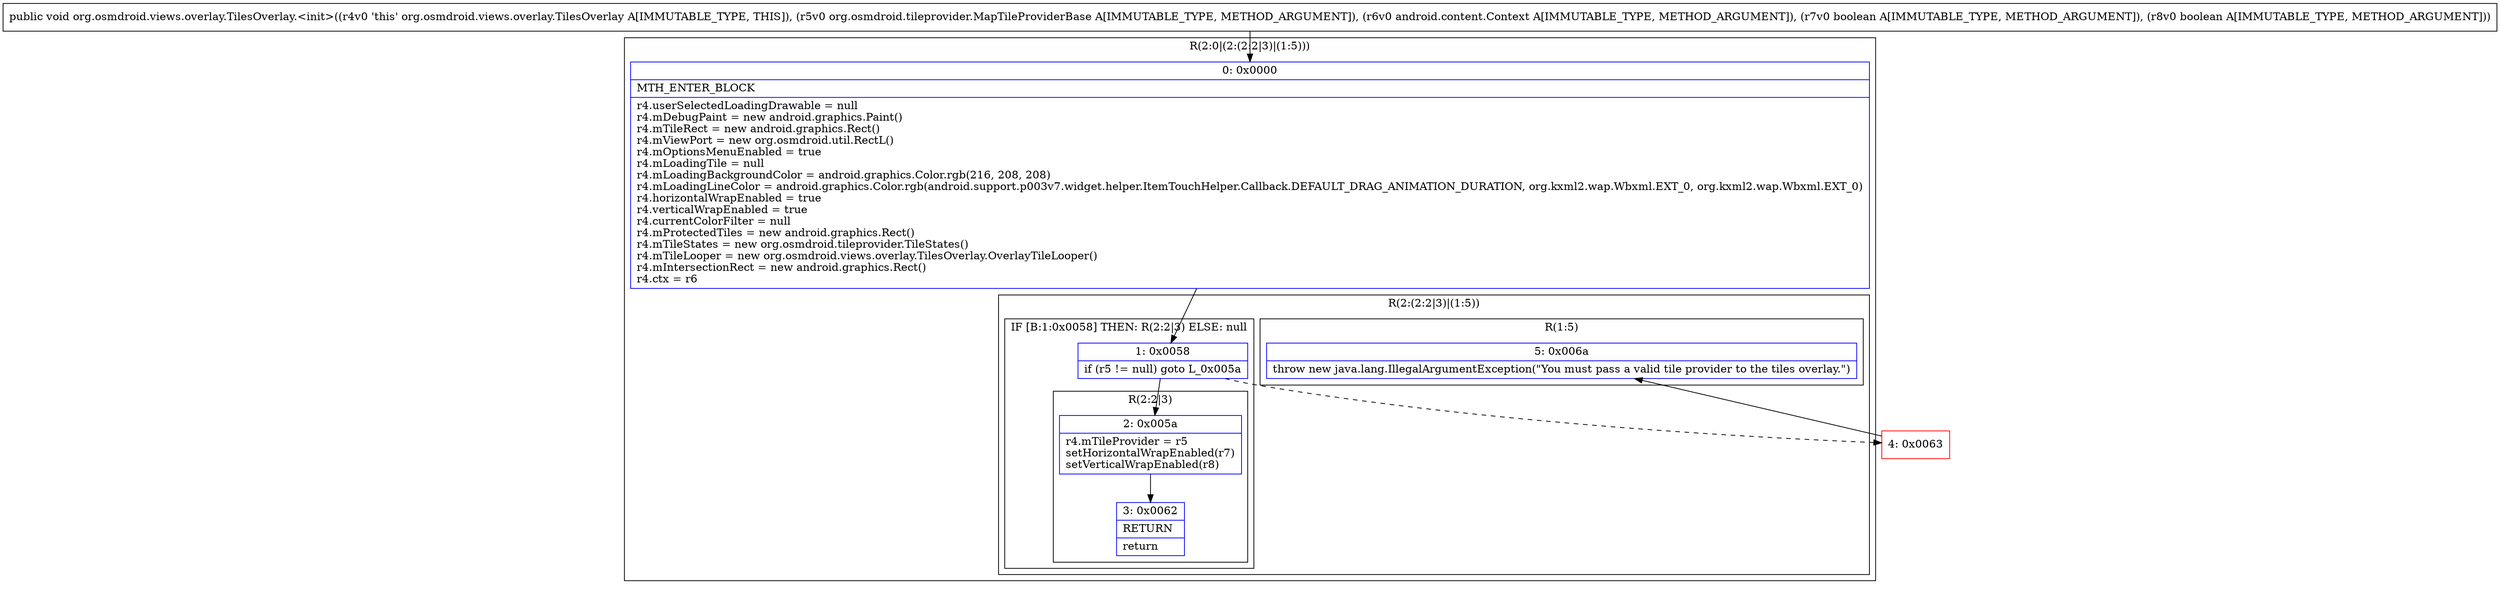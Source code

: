 digraph "CFG fororg.osmdroid.views.overlay.TilesOverlay.\<init\>(Lorg\/osmdroid\/tileprovider\/MapTileProviderBase;Landroid\/content\/Context;ZZ)V" {
subgraph cluster_Region_2042114147 {
label = "R(2:0|(2:(2:2|3)|(1:5)))";
node [shape=record,color=blue];
Node_0 [shape=record,label="{0\:\ 0x0000|MTH_ENTER_BLOCK\l|r4.userSelectedLoadingDrawable = null\lr4.mDebugPaint = new android.graphics.Paint()\lr4.mTileRect = new android.graphics.Rect()\lr4.mViewPort = new org.osmdroid.util.RectL()\lr4.mOptionsMenuEnabled = true\lr4.mLoadingTile = null\lr4.mLoadingBackgroundColor = android.graphics.Color.rgb(216, 208, 208)\lr4.mLoadingLineColor = android.graphics.Color.rgb(android.support.p003v7.widget.helper.ItemTouchHelper.Callback.DEFAULT_DRAG_ANIMATION_DURATION, org.kxml2.wap.Wbxml.EXT_0, org.kxml2.wap.Wbxml.EXT_0)\lr4.horizontalWrapEnabled = true\lr4.verticalWrapEnabled = true\lr4.currentColorFilter = null\lr4.mProtectedTiles = new android.graphics.Rect()\lr4.mTileStates = new org.osmdroid.tileprovider.TileStates()\lr4.mTileLooper = new org.osmdroid.views.overlay.TilesOverlay.OverlayTileLooper()\lr4.mIntersectionRect = new android.graphics.Rect()\lr4.ctx = r6\l}"];
subgraph cluster_Region_823801006 {
label = "R(2:(2:2|3)|(1:5))";
node [shape=record,color=blue];
subgraph cluster_IfRegion_1944148455 {
label = "IF [B:1:0x0058] THEN: R(2:2|3) ELSE: null";
node [shape=record,color=blue];
Node_1 [shape=record,label="{1\:\ 0x0058|if (r5 != null) goto L_0x005a\l}"];
subgraph cluster_Region_1368766182 {
label = "R(2:2|3)";
node [shape=record,color=blue];
Node_2 [shape=record,label="{2\:\ 0x005a|r4.mTileProvider = r5\lsetHorizontalWrapEnabled(r7)\lsetVerticalWrapEnabled(r8)\l}"];
Node_3 [shape=record,label="{3\:\ 0x0062|RETURN\l|return\l}"];
}
}
subgraph cluster_Region_1763094431 {
label = "R(1:5)";
node [shape=record,color=blue];
Node_5 [shape=record,label="{5\:\ 0x006a|throw new java.lang.IllegalArgumentException(\"You must pass a valid tile provider to the tiles overlay.\")\l}"];
}
}
}
Node_4 [shape=record,color=red,label="{4\:\ 0x0063}"];
MethodNode[shape=record,label="{public void org.osmdroid.views.overlay.TilesOverlay.\<init\>((r4v0 'this' org.osmdroid.views.overlay.TilesOverlay A[IMMUTABLE_TYPE, THIS]), (r5v0 org.osmdroid.tileprovider.MapTileProviderBase A[IMMUTABLE_TYPE, METHOD_ARGUMENT]), (r6v0 android.content.Context A[IMMUTABLE_TYPE, METHOD_ARGUMENT]), (r7v0 boolean A[IMMUTABLE_TYPE, METHOD_ARGUMENT]), (r8v0 boolean A[IMMUTABLE_TYPE, METHOD_ARGUMENT])) }"];
MethodNode -> Node_0;
Node_0 -> Node_1;
Node_1 -> Node_2;
Node_1 -> Node_4[style=dashed];
Node_2 -> Node_3;
Node_4 -> Node_5;
}

